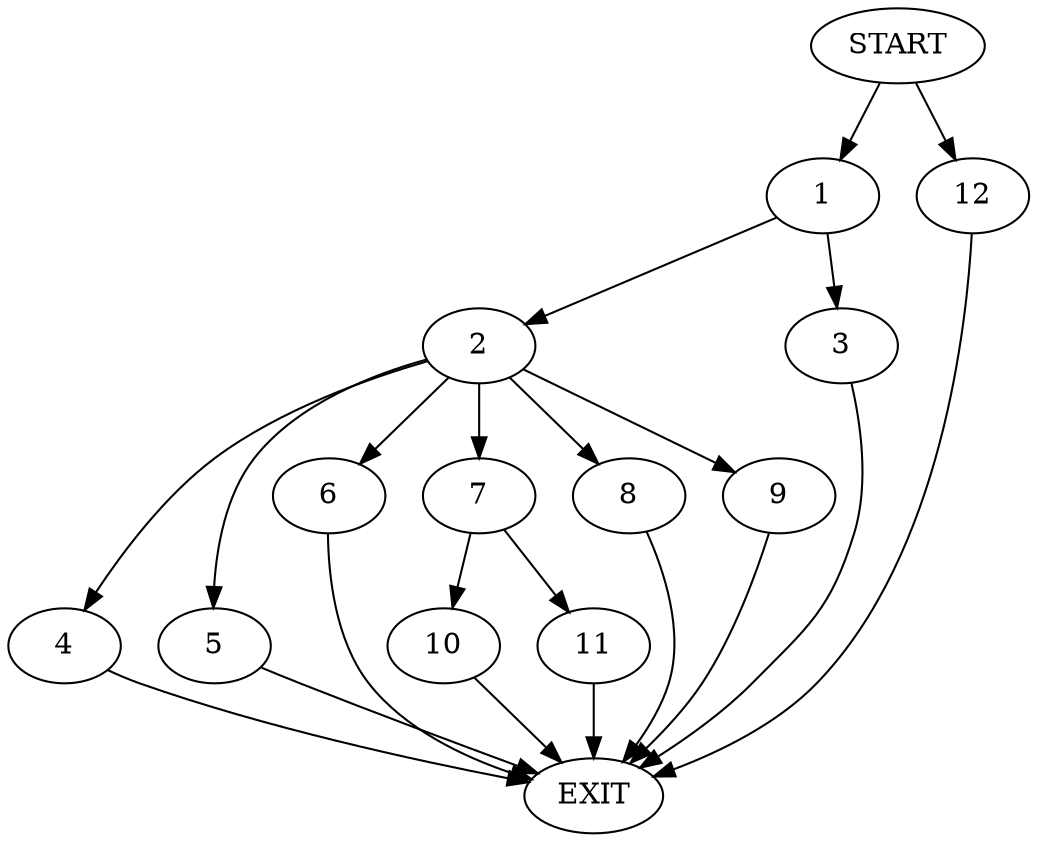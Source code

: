 digraph {
0 [label="START"]
13 [label="EXIT"]
0 -> 1
1 -> 2
1 -> 3
3 -> 13
2 -> 4
2 -> 5
2 -> 6
2 -> 7
2 -> 8
2 -> 9
8 -> 13
9 -> 13
5 -> 13
6 -> 13
7 -> 10
7 -> 11
4 -> 13
0 -> 12
12 -> 13
11 -> 13
10 -> 13
}
